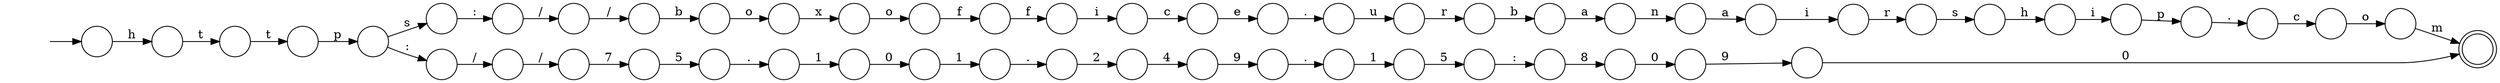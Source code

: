 digraph Automaton {
  rankdir = LR;
  0 [shape=circle,label=""];
  0 -> 46 [label=":"]
  1 [shape=circle,label=""];
  1 -> 3 [label="s"]
  2 [shape=circle,label=""];
  initial [shape=plaintext,label=""];
  initial -> 2
  2 -> 37 [label="h"]
  3 [shape=circle,label=""];
  3 -> 45 [label="h"]
  4 [shape=circle,label=""];
  4 -> 29 [label="f"]
  5 [shape=circle,label=""];
  5 -> 25 [label="4"]
  6 [shape=circle,label=""];
  6 -> 51 [label="a"]
  7 [shape=circle,label=""];
  7 -> 42 [label="o"]
  8 [shape=circle,label=""];
  8 -> 7 [label="x"]
  9 [shape=circle,label=""];
  9 -> 50 [label="9"]
  10 [shape=circle,label=""];
  10 -> 20 [label="a"]
  11 [shape=circle,label=""];
  11 -> 30 [label="."]
  12 [shape=circle,label=""];
  12 -> 34 [label=":"]
  13 [shape=circle,label=""];
  13 -> 21 [label="."]
  14 [shape=circle,label=""];
  14 -> 26 [label="e"]
  15 [shape=circle,label=""];
  15 -> 48 [label="1"]
  16 [shape=circle,label=""];
  16 -> 8 [label="o"]
  17 [shape=circle,label=""];
  17 -> 23 [label="t"]
  18 [shape=circle,label=""];
  18 -> 33 [label="u"]
  19 [shape=circle,label=""];
  19 -> 38 [label=":"]
  19 -> 12 [label="s"]
  20 [shape=circle,label=""];
  20 -> 22 [label="i"]
  21 [shape=circle,label=""];
  21 -> 47 [label="1"]
  22 [shape=circle,label=""];
  22 -> 1 [label="r"]
  23 [shape=circle,label=""];
  23 -> 19 [label="p"]
  24 [shape=circle,label=""];
  24 -> 54 [label="o"]
  25 [shape=circle,label=""];
  25 -> 13 [label="9"]
  26 [shape=circle,label=""];
  26 -> 18 [label="."]
  27 [shape=circle,label=""];
  27 -> 40 [label="/"]
  28 [shape=circle,label=""];
  28 -> 49 [label="p"]
  29 [shape=circle,label=""];
  29 -> 31 [label="i"]
  30 [shape=circle,label=""];
  30 -> 5 [label="2"]
  31 [shape=circle,label=""];
  31 -> 14 [label="c"]
  32 [shape=circle,label=""];
  32 -> 9 [label="0"]
  33 [shape=circle,label=""];
  33 -> 36 [label="r"]
  34 [shape=circle,label=""];
  34 -> 41 [label="/"]
  35 [shape=circle,label=""];
  35 -> 53 [label="5"]
  36 [shape=circle,label=""];
  36 -> 6 [label="b"]
  37 [shape=circle,label=""];
  37 -> 17 [label="t"]
  38 [shape=circle,label=""];
  38 -> 27 [label="/"]
  39 [shape=circle,label=""];
  39 -> 16 [label="b"]
  40 [shape=circle,label=""];
  40 -> 35 [label="7"]
  41 [shape=circle,label=""];
  41 -> 39 [label="/"]
  42 [shape=circle,label=""];
  42 -> 4 [label="f"]
  43 [shape=doublecircle,label=""];
  44 [shape=circle,label=""];
  44 -> 11 [label="1"]
  45 [shape=circle,label=""];
  45 -> 28 [label="i"]
  46 [shape=circle,label=""];
  46 -> 32 [label="8"]
  47 [shape=circle,label=""];
  47 -> 0 [label="5"]
  48 [shape=circle,label=""];
  48 -> 44 [label="0"]
  49 [shape=circle,label=""];
  49 -> 52 [label="."]
  50 [shape=circle,label=""];
  50 -> 43 [label="0"]
  51 [shape=circle,label=""];
  51 -> 10 [label="n"]
  52 [shape=circle,label=""];
  52 -> 24 [label="c"]
  53 [shape=circle,label=""];
  53 -> 15 [label="."]
  54 [shape=circle,label=""];
  54 -> 43 [label="m"]
}
